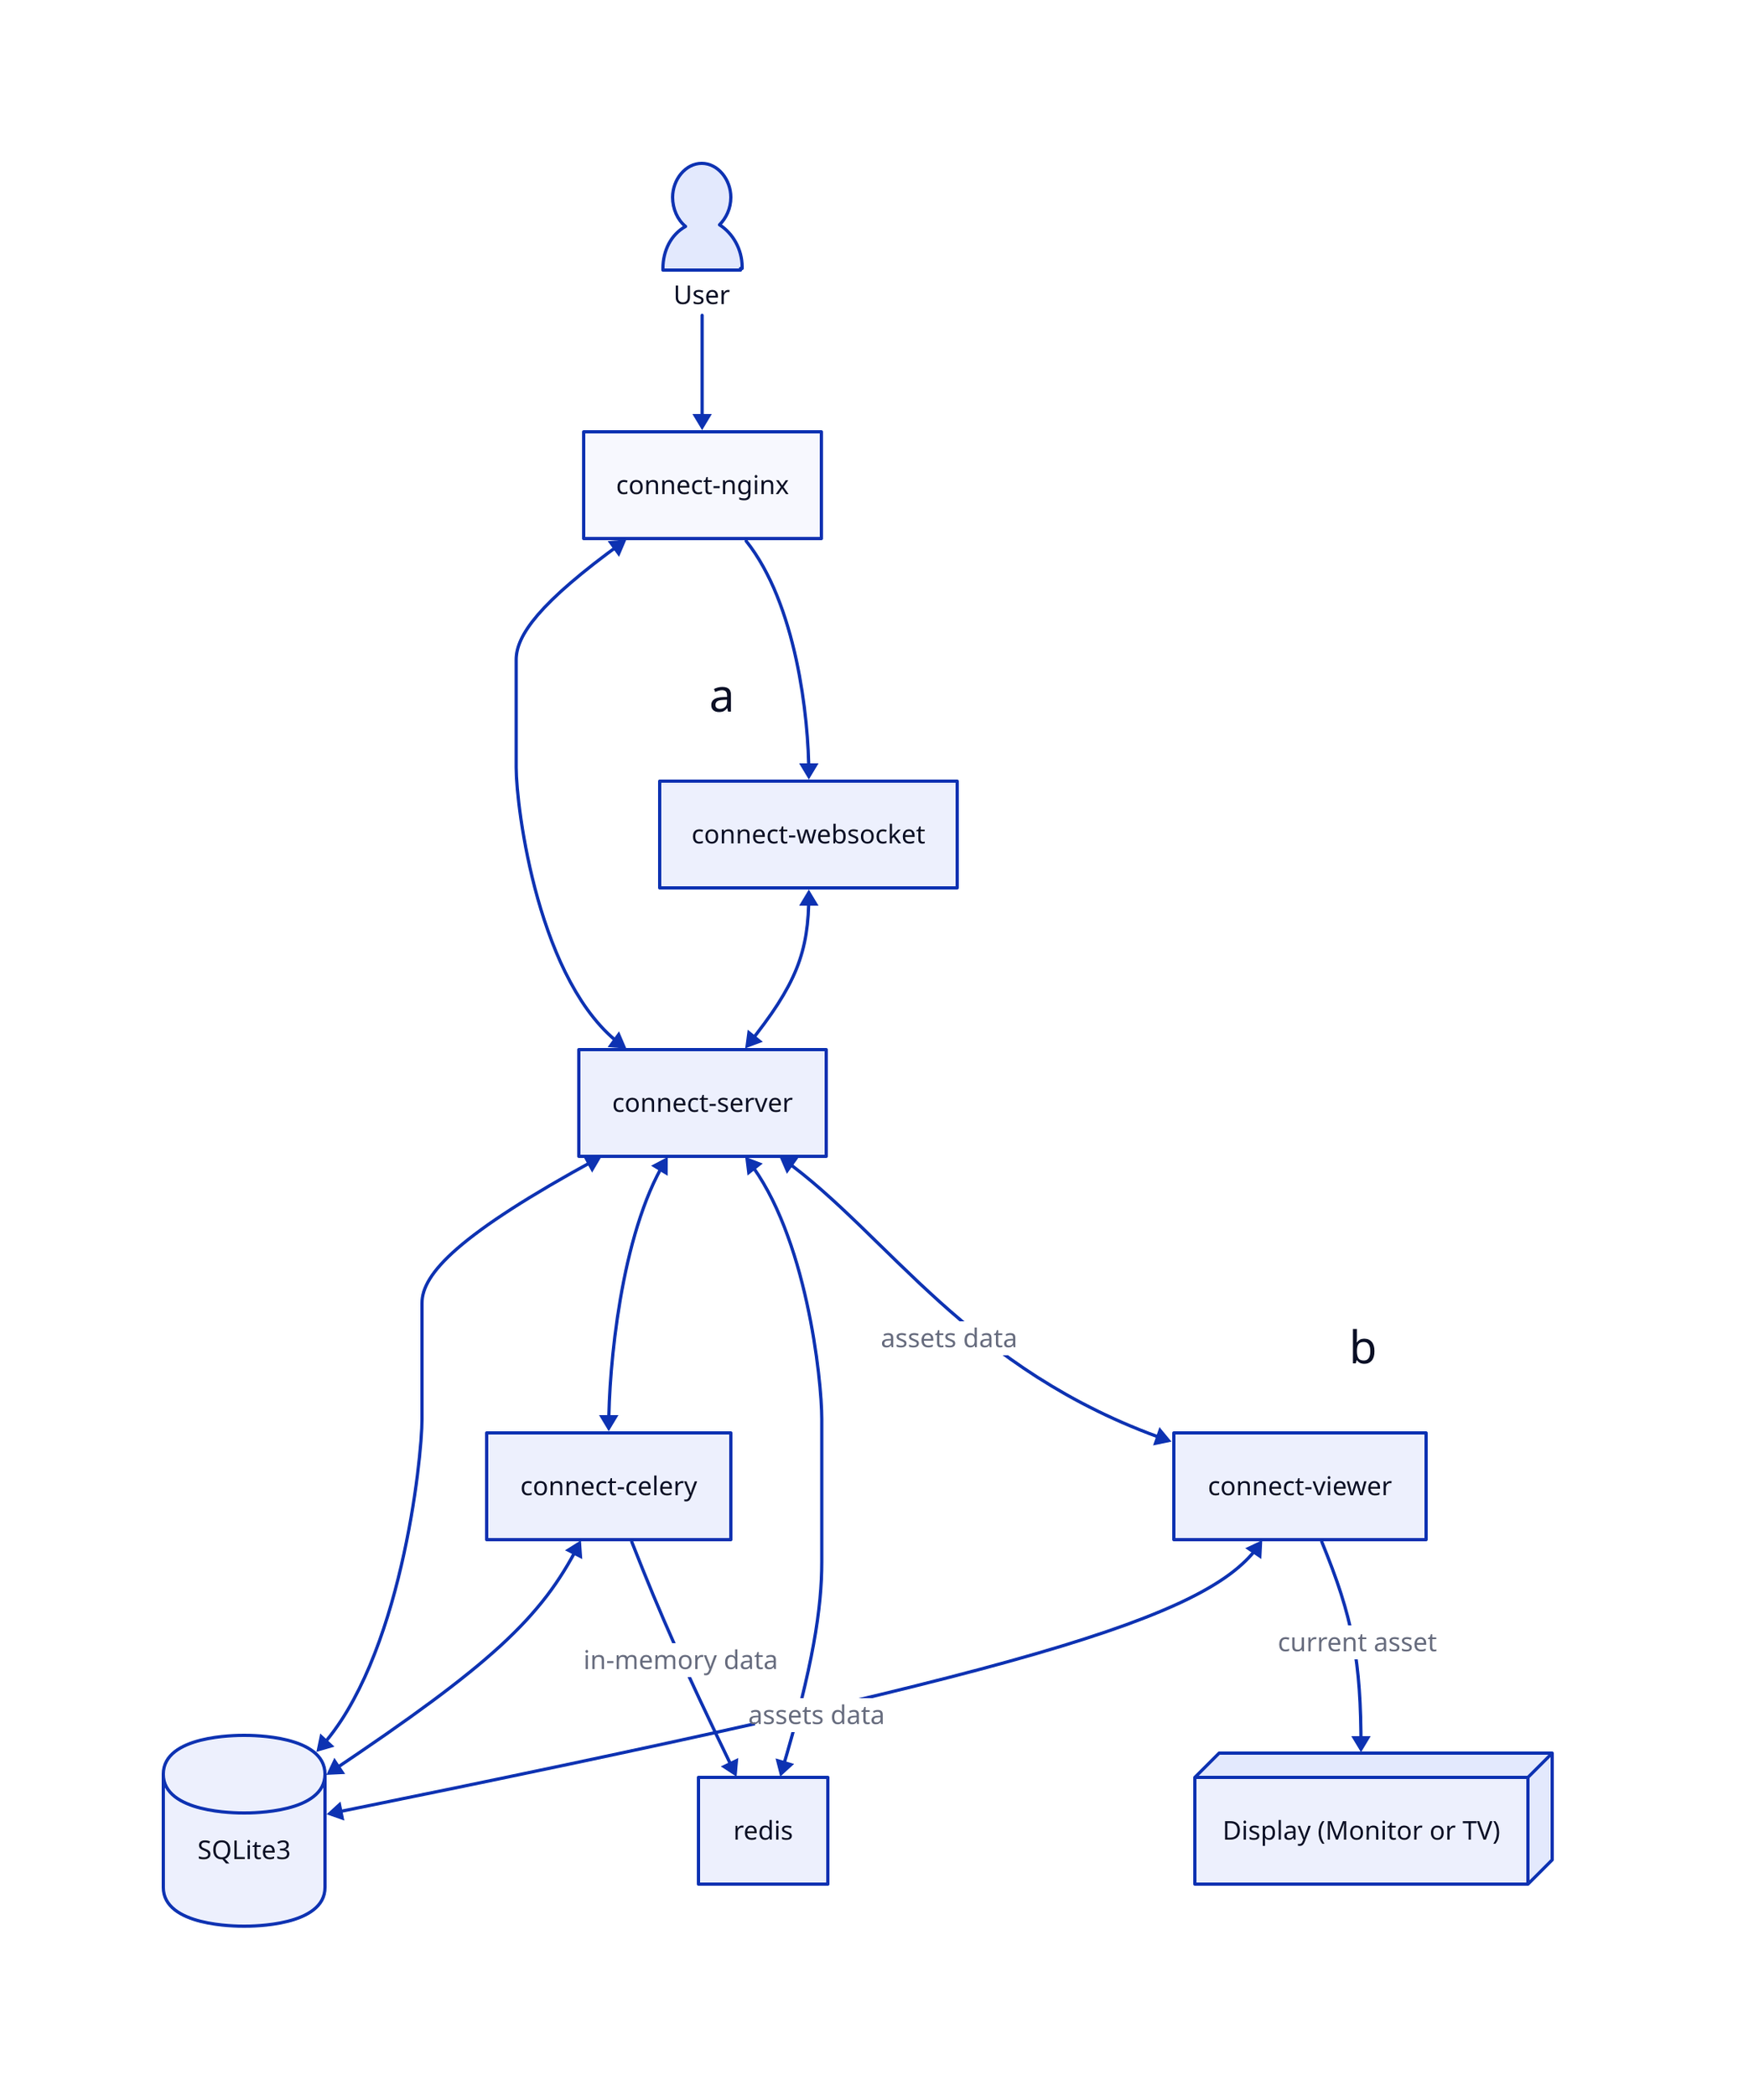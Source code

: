direction: down

classes: {
  containers: {
    shape: rectangle
  }
}

user: "User" {
  shape: person
}

database: "SQLite3" {
  shape: cylinder
}

a {
  label: null
  style.fill: transparent
  style.stroke: transparent
}

b {
  label: null
  style.fill: transparent
  style.stroke: transparent
}

b.display: "Display (Monitor or TV)" {
  style.3d: true
}

connect-nginx.class: containers
b.connect-viewer.class: containers
a.connect-server.class: containers
a.connect-websocket.class: containers
a.connect-celery.class: containers
a.redis.class: containers

user -> connect-nginx
connect-nginx <-> a.connect-server
connect-nginx -> a.connect-websocket

a.connect-server <-> a.connect-celery
a.connect-websocket <-> a.connect-server
a.connect-celery -> a.redis: "in-memory data"
a.redis <-> a.connect-server

b.connect-viewer <-> database: "assets data"

a.connect-server <-> b.connect-viewer: "assets data"
a.connect-server <-> database
a.connect-celery <-> database

b.connect-viewer -> b.display: "current asset"
